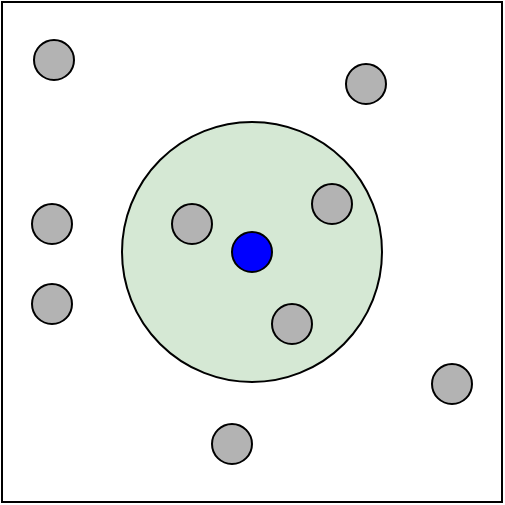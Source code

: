 <mxfile version="14.7.7" type="device" pages="3"><diagram id="dlpzzLl07jTQC_lp78nT" name="center"><mxGraphModel dx="1414" dy="747" grid="1" gridSize="10" guides="1" tooltips="1" connect="1" arrows="1" fold="1" page="1" pageScale="1" pageWidth="260" pageHeight="260" math="0" shadow="0"><root><mxCell id="0"/><mxCell id="1" parent="0"/><mxCell id="tOPqzWKOPKQa0L1P84X9-1" value="" style="whiteSpace=wrap;html=1;aspect=fixed;" parent="1" vertex="1"><mxGeometry width="250" height="250" as="geometry"/></mxCell><mxCell id="tOPqzWKOPKQa0L1P84X9-3" value="" style="ellipse;whiteSpace=wrap;html=1;aspect=fixed;fillColor=#d5e8d4;" parent="1" vertex="1"><mxGeometry x="60" y="60" width="130" height="130" as="geometry"/></mxCell><mxCell id="tOPqzWKOPKQa0L1P84X9-2" value="" style="ellipse;whiteSpace=wrap;html=1;aspect=fixed;fillColor=#0000FF;" parent="1" vertex="1"><mxGeometry x="115" y="115" width="20" height="20" as="geometry"/></mxCell><mxCell id="lT4AkRR0KsE04C6xUEiM-1" value="" style="ellipse;whiteSpace=wrap;html=1;aspect=fixed;fillColor=#B3B3B3;" parent="1" vertex="1"><mxGeometry x="135" y="151" width="20" height="20" as="geometry"/></mxCell><mxCell id="lT4AkRR0KsE04C6xUEiM-2" value="" style="ellipse;whiteSpace=wrap;html=1;aspect=fixed;fillColor=#B3B3B3;" parent="1" vertex="1"><mxGeometry x="155" y="91" width="20" height="20" as="geometry"/></mxCell><mxCell id="lT4AkRR0KsE04C6xUEiM-3" value="" style="ellipse;whiteSpace=wrap;html=1;aspect=fixed;fillColor=#B3B3B3;" parent="1" vertex="1"><mxGeometry x="85" y="101" width="20" height="20" as="geometry"/></mxCell><mxCell id="lT4AkRR0KsE04C6xUEiM-4" value="" style="ellipse;whiteSpace=wrap;html=1;aspect=fixed;fillColor=#B3B3B3;" parent="1" vertex="1"><mxGeometry x="105" y="211" width="20" height="20" as="geometry"/></mxCell><mxCell id="lT4AkRR0KsE04C6xUEiM-5" value="" style="ellipse;whiteSpace=wrap;html=1;aspect=fixed;fillColor=#B3B3B3;" parent="1" vertex="1"><mxGeometry x="215" y="181" width="20" height="20" as="geometry"/></mxCell><mxCell id="lT4AkRR0KsE04C6xUEiM-6" value="" style="ellipse;whiteSpace=wrap;html=1;aspect=fixed;fillColor=#B3B3B3;" parent="1" vertex="1"><mxGeometry x="172" y="31" width="20" height="20" as="geometry"/></mxCell><mxCell id="lT4AkRR0KsE04C6xUEiM-7" value="" style="ellipse;whiteSpace=wrap;html=1;aspect=fixed;fillColor=#B3B3B3;" parent="1" vertex="1"><mxGeometry x="16" y="19" width="20" height="20" as="geometry"/></mxCell><mxCell id="lT4AkRR0KsE04C6xUEiM-8" value="" style="ellipse;whiteSpace=wrap;html=1;aspect=fixed;fillColor=#B3B3B3;" parent="1" vertex="1"><mxGeometry x="15" y="101" width="20" height="20" as="geometry"/></mxCell><mxCell id="lT4AkRR0KsE04C6xUEiM-9" value="" style="ellipse;whiteSpace=wrap;html=1;aspect=fixed;fillColor=#B3B3B3;" parent="1" vertex="1"><mxGeometry x="15" y="141" width="20" height="20" as="geometry"/></mxCell></root></mxGraphModel></diagram><diagram id="KzaqhzTWgw6L9VX0yprh" name="border"><mxGraphModel dx="1414" dy="747" grid="1" gridSize="10" guides="1" tooltips="1" connect="1" arrows="1" fold="1" page="1" pageScale="1" pageWidth="320" pageHeight="260" math="0" shadow="0"><root><mxCell id="sl9KOKpR_tyB8GxqMNQP-0"/><mxCell id="sl9KOKpR_tyB8GxqMNQP-1" parent="sl9KOKpR_tyB8GxqMNQP-0"/><mxCell id="Jvepp_9xcADaygqCouC7-0" value="" style="whiteSpace=wrap;html=1;aspect=fixed;" parent="sl9KOKpR_tyB8GxqMNQP-1" vertex="1"><mxGeometry x="65" width="250" height="250" as="geometry"/></mxCell><mxCell id="cYHl0appKFJntkn6fumz-1" value="" style="shape=lineEllipse;perimeter=ellipsePerimeter;whiteSpace=wrap;html=1;backgroundOutline=1;rotation=-90;fillColor=#d5e8d4;" parent="sl9KOKpR_tyB8GxqMNQP-1" vertex="1"><mxGeometry y="60" width="130" height="130" as="geometry"/></mxCell><mxCell id="cYHl0appKFJntkn6fumz-2" value="" style="verticalLabelPosition=bottom;verticalAlign=top;html=1;shape=mxgraph.basic.pie;startAngle=0.25;endAngle=0.75;direction=south;" parent="sl9KOKpR_tyB8GxqMNQP-1" vertex="1"><mxGeometry y="60" width="130" height="130" as="geometry"/></mxCell><mxCell id="Jvepp_9xcADaygqCouC7-2" value="" style="ellipse;whiteSpace=wrap;html=1;aspect=fixed;fillColor=#0000FF;" parent="sl9KOKpR_tyB8GxqMNQP-1" vertex="1"><mxGeometry x="55" y="115" width="20" height="20" as="geometry"/></mxCell><mxCell id="vS57wxfAOimwDLM3tjee-0" value="" style="ellipse;whiteSpace=wrap;html=1;aspect=fixed;fillColor=#B3B3B3;" vertex="1" parent="sl9KOKpR_tyB8GxqMNQP-1"><mxGeometry x="200" y="151" width="20" height="20" as="geometry"/></mxCell><mxCell id="vS57wxfAOimwDLM3tjee-1" value="" style="ellipse;whiteSpace=wrap;html=1;aspect=fixed;fillColor=#B3B3B3;" vertex="1" parent="sl9KOKpR_tyB8GxqMNQP-1"><mxGeometry x="220" y="91" width="20" height="20" as="geometry"/></mxCell><mxCell id="vS57wxfAOimwDLM3tjee-2" value="" style="ellipse;whiteSpace=wrap;html=1;aspect=fixed;fillColor=#B3B3B3;" vertex="1" parent="sl9KOKpR_tyB8GxqMNQP-1"><mxGeometry x="150" y="101" width="20" height="20" as="geometry"/></mxCell><mxCell id="vS57wxfAOimwDLM3tjee-3" value="" style="ellipse;whiteSpace=wrap;html=1;aspect=fixed;fillColor=#B3B3B3;" vertex="1" parent="sl9KOKpR_tyB8GxqMNQP-1"><mxGeometry x="170" y="211" width="20" height="20" as="geometry"/></mxCell><mxCell id="vS57wxfAOimwDLM3tjee-4" value="" style="ellipse;whiteSpace=wrap;html=1;aspect=fixed;fillColor=#B3B3B3;" vertex="1" parent="sl9KOKpR_tyB8GxqMNQP-1"><mxGeometry x="280" y="181" width="20" height="20" as="geometry"/></mxCell><mxCell id="vS57wxfAOimwDLM3tjee-5" value="" style="ellipse;whiteSpace=wrap;html=1;aspect=fixed;fillColor=#B3B3B3;" vertex="1" parent="sl9KOKpR_tyB8GxqMNQP-1"><mxGeometry x="237" y="31" width="20" height="20" as="geometry"/></mxCell><mxCell id="vS57wxfAOimwDLM3tjee-6" value="" style="ellipse;whiteSpace=wrap;html=1;aspect=fixed;fillColor=#B3B3B3;" vertex="1" parent="sl9KOKpR_tyB8GxqMNQP-1"><mxGeometry x="81" y="19" width="20" height="20" as="geometry"/></mxCell><mxCell id="vS57wxfAOimwDLM3tjee-7" value="" style="ellipse;whiteSpace=wrap;html=1;aspect=fixed;fillColor=#B3B3B3;" vertex="1" parent="sl9KOKpR_tyB8GxqMNQP-1"><mxGeometry x="80" y="101" width="20" height="20" as="geometry"/></mxCell><mxCell id="vS57wxfAOimwDLM3tjee-8" value="" style="ellipse;whiteSpace=wrap;html=1;aspect=fixed;fillColor=#B3B3B3;" vertex="1" parent="sl9KOKpR_tyB8GxqMNQP-1"><mxGeometry x="80" y="141" width="20" height="20" as="geometry"/></mxCell></root></mxGraphModel></diagram><diagram id="XgXsIdLSnqvwXLTzMwDr" name="corner"><mxGraphModel dx="1414" dy="747" grid="1" gridSize="10" guides="1" tooltips="1" connect="1" arrows="1" fold="1" page="1" pageScale="1" pageWidth="320" pageHeight="320" math="0" shadow="0"><root><mxCell id="IX7V1qxAJj0HedZ3MAna-0"/><mxCell id="IX7V1qxAJj0HedZ3MAna-1" parent="IX7V1qxAJj0HedZ3MAna-0"/><mxCell id="DuIusA2X6bBT0Suk5Kik-0" value="" style="whiteSpace=wrap;html=1;aspect=fixed;" parent="IX7V1qxAJj0HedZ3MAna-1" vertex="1"><mxGeometry x="65" y="65" width="250" height="250" as="geometry"/></mxCell><mxCell id="0lKggrI1rBN_PK8bk0CT-0" value="" style="ellipse;whiteSpace=wrap;html=1;aspect=fixed;fillColor=#d5e8d4;" parent="IX7V1qxAJj0HedZ3MAna-1" vertex="1"><mxGeometry width="130" height="130" as="geometry"/></mxCell><mxCell id="DuIusA2X6bBT0Suk5Kik-2" value="" style="verticalLabelPosition=bottom;verticalAlign=top;html=1;shape=mxgraph.basic.pie;startAngle=0;endAngle=0.75;direction=west;" parent="IX7V1qxAJj0HedZ3MAna-1" vertex="1"><mxGeometry width="130" height="130" as="geometry"/></mxCell><mxCell id="DuIusA2X6bBT0Suk5Kik-3" value="" style="ellipse;whiteSpace=wrap;html=1;aspect=fixed;fillColor=#0000FF;" parent="IX7V1qxAJj0HedZ3MAna-1" vertex="1"><mxGeometry x="55" y="55" width="20" height="20" as="geometry"/></mxCell><mxCell id="O2Ap04un-RzWTcLXxqC4-0" value="" style="ellipse;whiteSpace=wrap;html=1;aspect=fixed;fillColor=#B3B3B3;" vertex="1" parent="IX7V1qxAJj0HedZ3MAna-1"><mxGeometry x="200" y="216" width="20" height="20" as="geometry"/></mxCell><mxCell id="O2Ap04un-RzWTcLXxqC4-1" value="" style="ellipse;whiteSpace=wrap;html=1;aspect=fixed;fillColor=#B3B3B3;" vertex="1" parent="IX7V1qxAJj0HedZ3MAna-1"><mxGeometry x="220" y="156" width="20" height="20" as="geometry"/></mxCell><mxCell id="O2Ap04un-RzWTcLXxqC4-2" value="" style="ellipse;whiteSpace=wrap;html=1;aspect=fixed;fillColor=#B3B3B3;" vertex="1" parent="IX7V1qxAJj0HedZ3MAna-1"><mxGeometry x="150" y="166" width="20" height="20" as="geometry"/></mxCell><mxCell id="O2Ap04un-RzWTcLXxqC4-3" value="" style="ellipse;whiteSpace=wrap;html=1;aspect=fixed;fillColor=#B3B3B3;" vertex="1" parent="IX7V1qxAJj0HedZ3MAna-1"><mxGeometry x="170" y="276" width="20" height="20" as="geometry"/></mxCell><mxCell id="O2Ap04un-RzWTcLXxqC4-4" value="" style="ellipse;whiteSpace=wrap;html=1;aspect=fixed;fillColor=#B3B3B3;" vertex="1" parent="IX7V1qxAJj0HedZ3MAna-1"><mxGeometry x="280" y="246" width="20" height="20" as="geometry"/></mxCell><mxCell id="O2Ap04un-RzWTcLXxqC4-5" value="" style="ellipse;whiteSpace=wrap;html=1;aspect=fixed;fillColor=#B3B3B3;" vertex="1" parent="IX7V1qxAJj0HedZ3MAna-1"><mxGeometry x="237" y="96" width="20" height="20" as="geometry"/></mxCell><mxCell id="O2Ap04un-RzWTcLXxqC4-6" value="" style="ellipse;whiteSpace=wrap;html=1;aspect=fixed;fillColor=#B3B3B3;" vertex="1" parent="IX7V1qxAJj0HedZ3MAna-1"><mxGeometry x="81" y="84" width="20" height="20" as="geometry"/></mxCell><mxCell id="O2Ap04un-RzWTcLXxqC4-7" value="" style="ellipse;whiteSpace=wrap;html=1;aspect=fixed;fillColor=#B3B3B3;" vertex="1" parent="IX7V1qxAJj0HedZ3MAna-1"><mxGeometry x="80" y="166" width="20" height="20" as="geometry"/></mxCell><mxCell id="O2Ap04un-RzWTcLXxqC4-8" value="" style="ellipse;whiteSpace=wrap;html=1;aspect=fixed;fillColor=#B3B3B3;" vertex="1" parent="IX7V1qxAJj0HedZ3MAna-1"><mxGeometry x="80" y="206" width="20" height="20" as="geometry"/></mxCell></root></mxGraphModel></diagram></mxfile>